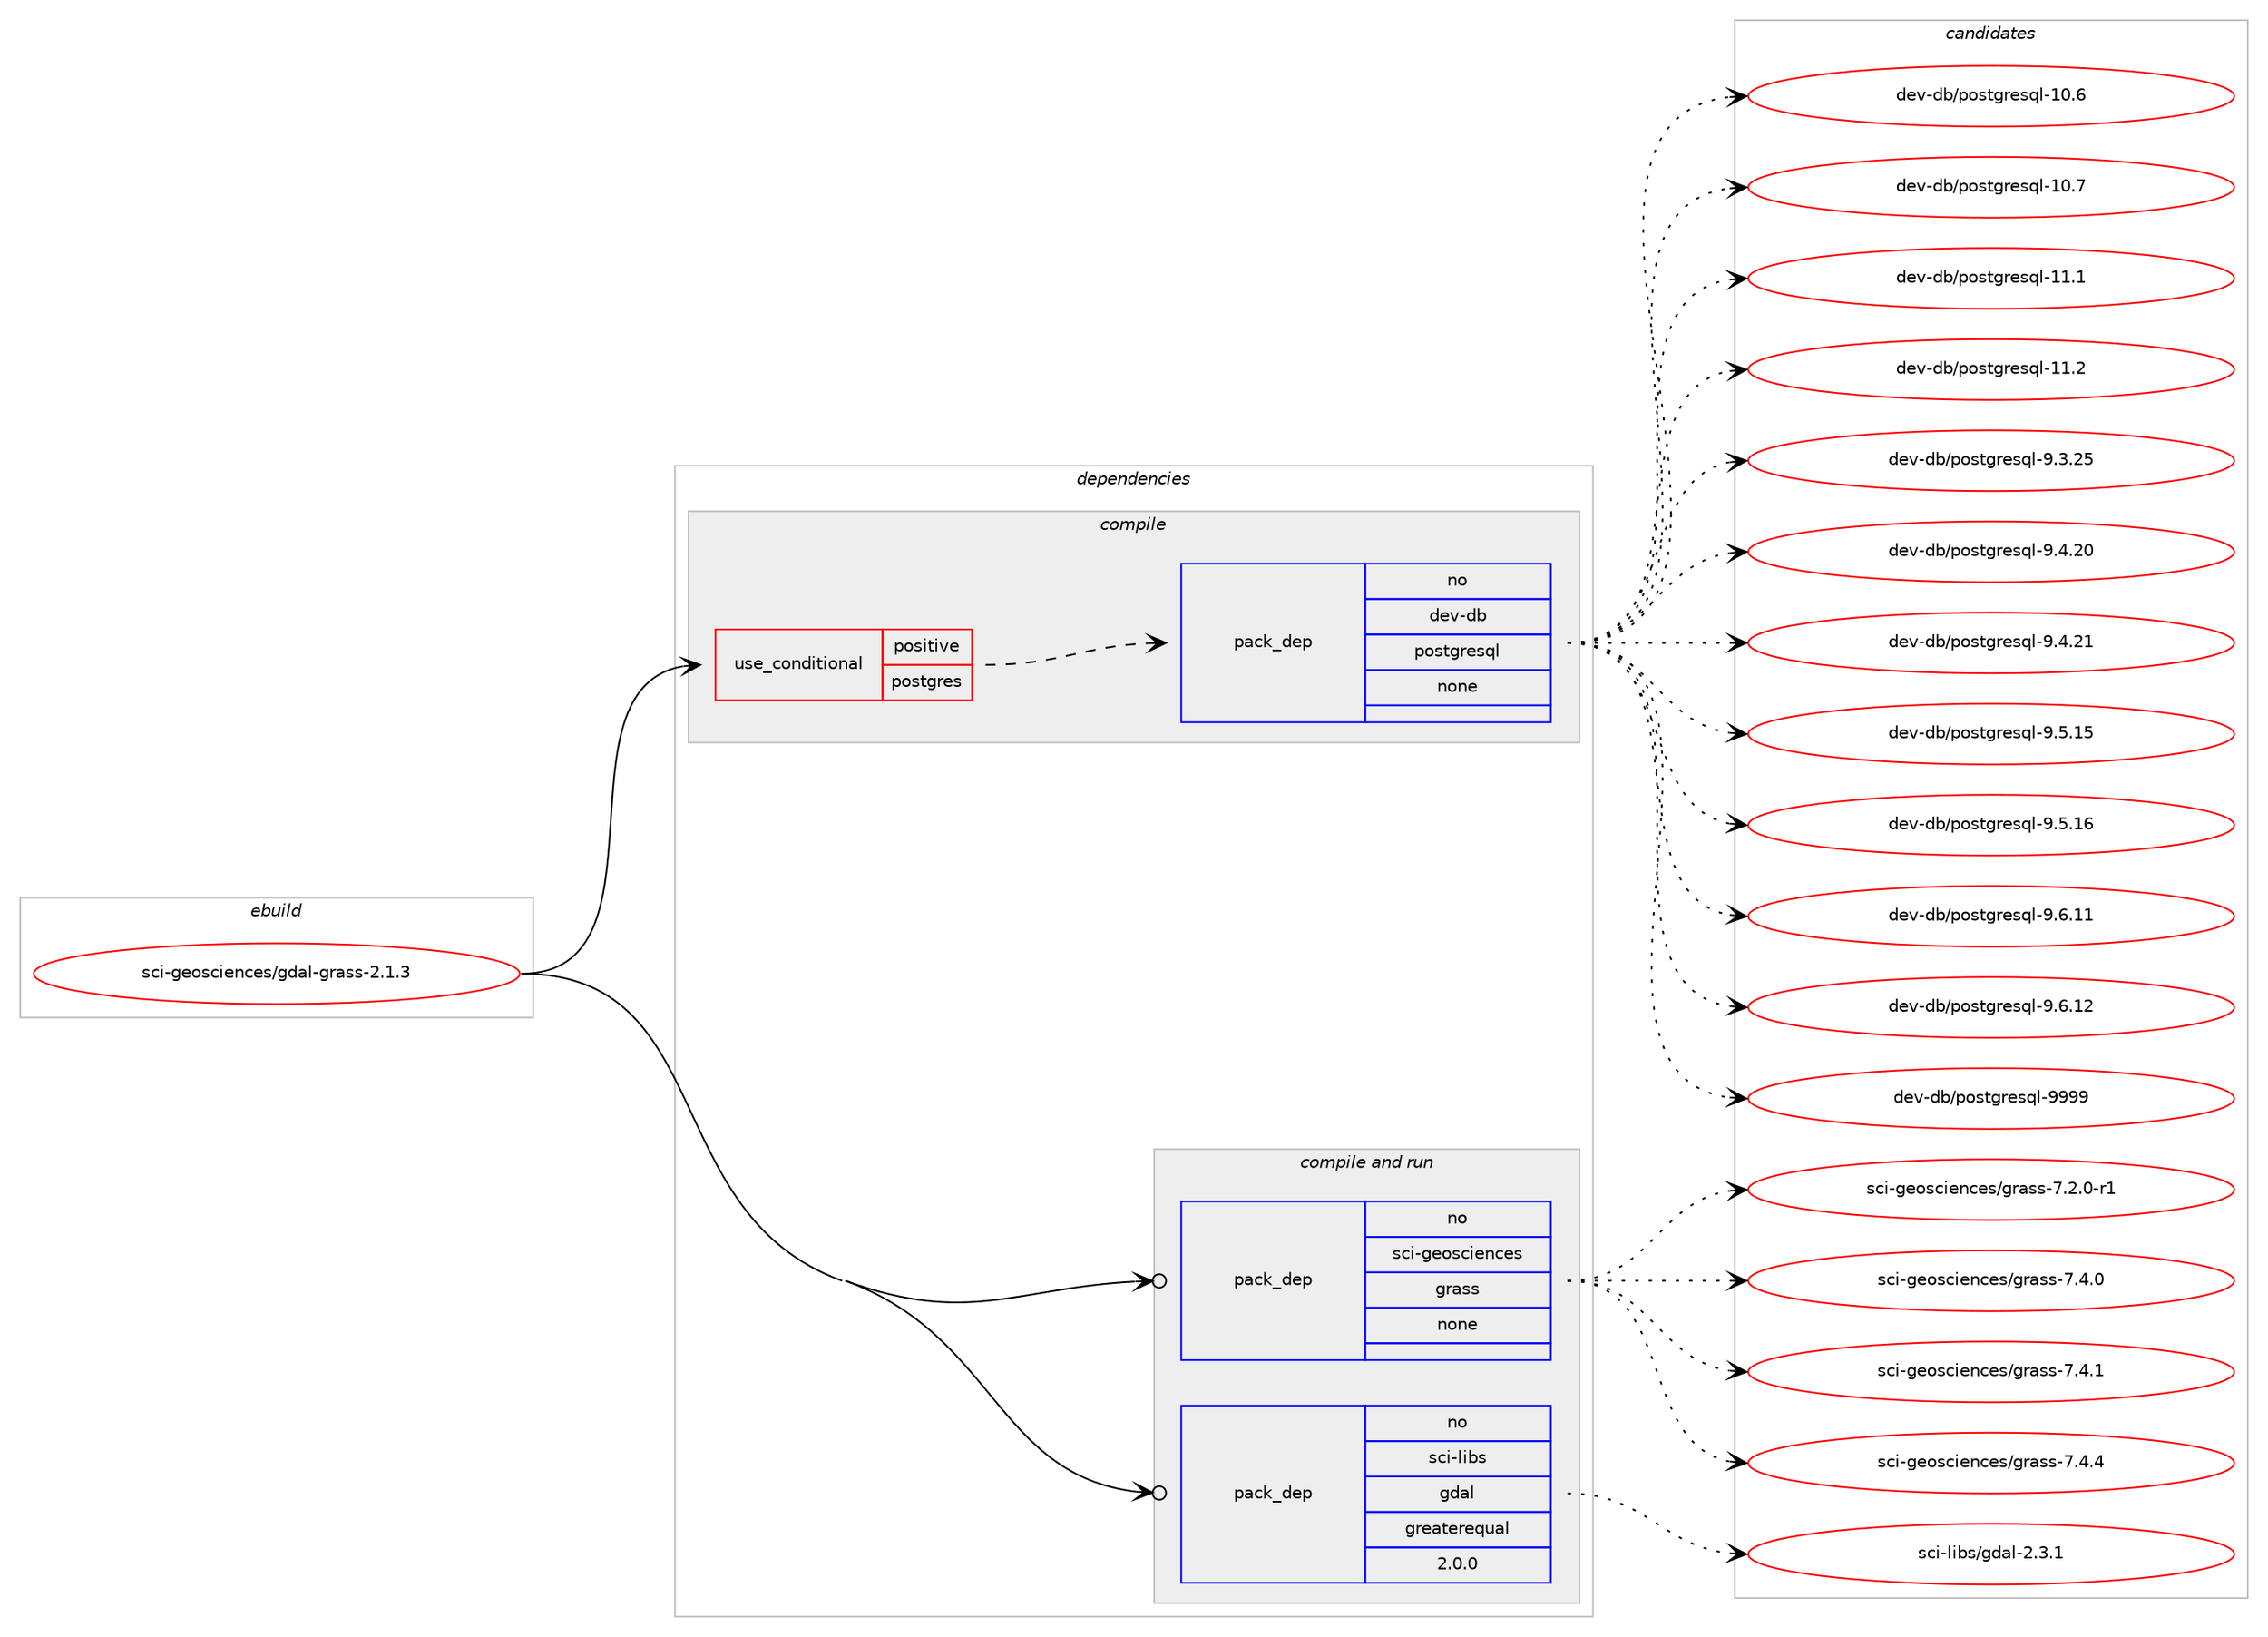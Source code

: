 digraph prolog {

# *************
# Graph options
# *************

newrank=true;
concentrate=true;
compound=true;
graph [rankdir=LR,fontname=Helvetica,fontsize=10,ranksep=1.5];#, ranksep=2.5, nodesep=0.2];
edge  [arrowhead=vee];
node  [fontname=Helvetica,fontsize=10];

# **********
# The ebuild
# **********

subgraph cluster_leftcol {
color=gray;
rank=same;
label=<<i>ebuild</i>>;
id [label="sci-geosciences/gdal-grass-2.1.3", color=red, width=4, href="../sci-geosciences/gdal-grass-2.1.3.svg"];
}

# ****************
# The dependencies
# ****************

subgraph cluster_midcol {
color=gray;
label=<<i>dependencies</i>>;
subgraph cluster_compile {
fillcolor="#eeeeee";
style=filled;
label=<<i>compile</i>>;
subgraph cond452706 {
dependency1690336 [label=<<TABLE BORDER="0" CELLBORDER="1" CELLSPACING="0" CELLPADDING="4"><TR><TD ROWSPAN="3" CELLPADDING="10">use_conditional</TD></TR><TR><TD>positive</TD></TR><TR><TD>postgres</TD></TR></TABLE>>, shape=none, color=red];
subgraph pack1209939 {
dependency1690337 [label=<<TABLE BORDER="0" CELLBORDER="1" CELLSPACING="0" CELLPADDING="4" WIDTH="220"><TR><TD ROWSPAN="6" CELLPADDING="30">pack_dep</TD></TR><TR><TD WIDTH="110">no</TD></TR><TR><TD>dev-db</TD></TR><TR><TD>postgresql</TD></TR><TR><TD>none</TD></TR><TR><TD></TD></TR></TABLE>>, shape=none, color=blue];
}
dependency1690336:e -> dependency1690337:w [weight=20,style="dashed",arrowhead="vee"];
}
id:e -> dependency1690336:w [weight=20,style="solid",arrowhead="vee"];
}
subgraph cluster_compileandrun {
fillcolor="#eeeeee";
style=filled;
label=<<i>compile and run</i>>;
subgraph pack1209940 {
dependency1690338 [label=<<TABLE BORDER="0" CELLBORDER="1" CELLSPACING="0" CELLPADDING="4" WIDTH="220"><TR><TD ROWSPAN="6" CELLPADDING="30">pack_dep</TD></TR><TR><TD WIDTH="110">no</TD></TR><TR><TD>sci-geosciences</TD></TR><TR><TD>grass</TD></TR><TR><TD>none</TD></TR><TR><TD></TD></TR></TABLE>>, shape=none, color=blue];
}
id:e -> dependency1690338:w [weight=20,style="solid",arrowhead="odotvee"];
subgraph pack1209941 {
dependency1690339 [label=<<TABLE BORDER="0" CELLBORDER="1" CELLSPACING="0" CELLPADDING="4" WIDTH="220"><TR><TD ROWSPAN="6" CELLPADDING="30">pack_dep</TD></TR><TR><TD WIDTH="110">no</TD></TR><TR><TD>sci-libs</TD></TR><TR><TD>gdal</TD></TR><TR><TD>greaterequal</TD></TR><TR><TD>2.0.0</TD></TR></TABLE>>, shape=none, color=blue];
}
id:e -> dependency1690339:w [weight=20,style="solid",arrowhead="odotvee"];
}
subgraph cluster_run {
fillcolor="#eeeeee";
style=filled;
label=<<i>run</i>>;
}
}

# **************
# The candidates
# **************

subgraph cluster_choices {
rank=same;
color=gray;
label=<<i>candidates</i>>;

subgraph choice1209939 {
color=black;
nodesep=1;
choice1001011184510098471121111151161031141011151131084549484654 [label="dev-db/postgresql-10.6", color=red, width=4,href="../dev-db/postgresql-10.6.svg"];
choice1001011184510098471121111151161031141011151131084549484655 [label="dev-db/postgresql-10.7", color=red, width=4,href="../dev-db/postgresql-10.7.svg"];
choice1001011184510098471121111151161031141011151131084549494649 [label="dev-db/postgresql-11.1", color=red, width=4,href="../dev-db/postgresql-11.1.svg"];
choice1001011184510098471121111151161031141011151131084549494650 [label="dev-db/postgresql-11.2", color=red, width=4,href="../dev-db/postgresql-11.2.svg"];
choice10010111845100984711211111511610311410111511310845574651465053 [label="dev-db/postgresql-9.3.25", color=red, width=4,href="../dev-db/postgresql-9.3.25.svg"];
choice10010111845100984711211111511610311410111511310845574652465048 [label="dev-db/postgresql-9.4.20", color=red, width=4,href="../dev-db/postgresql-9.4.20.svg"];
choice10010111845100984711211111511610311410111511310845574652465049 [label="dev-db/postgresql-9.4.21", color=red, width=4,href="../dev-db/postgresql-9.4.21.svg"];
choice10010111845100984711211111511610311410111511310845574653464953 [label="dev-db/postgresql-9.5.15", color=red, width=4,href="../dev-db/postgresql-9.5.15.svg"];
choice10010111845100984711211111511610311410111511310845574653464954 [label="dev-db/postgresql-9.5.16", color=red, width=4,href="../dev-db/postgresql-9.5.16.svg"];
choice10010111845100984711211111511610311410111511310845574654464949 [label="dev-db/postgresql-9.6.11", color=red, width=4,href="../dev-db/postgresql-9.6.11.svg"];
choice10010111845100984711211111511610311410111511310845574654464950 [label="dev-db/postgresql-9.6.12", color=red, width=4,href="../dev-db/postgresql-9.6.12.svg"];
choice1001011184510098471121111151161031141011151131084557575757 [label="dev-db/postgresql-9999", color=red, width=4,href="../dev-db/postgresql-9999.svg"];
dependency1690337:e -> choice1001011184510098471121111151161031141011151131084549484654:w [style=dotted,weight="100"];
dependency1690337:e -> choice1001011184510098471121111151161031141011151131084549484655:w [style=dotted,weight="100"];
dependency1690337:e -> choice1001011184510098471121111151161031141011151131084549494649:w [style=dotted,weight="100"];
dependency1690337:e -> choice1001011184510098471121111151161031141011151131084549494650:w [style=dotted,weight="100"];
dependency1690337:e -> choice10010111845100984711211111511610311410111511310845574651465053:w [style=dotted,weight="100"];
dependency1690337:e -> choice10010111845100984711211111511610311410111511310845574652465048:w [style=dotted,weight="100"];
dependency1690337:e -> choice10010111845100984711211111511610311410111511310845574652465049:w [style=dotted,weight="100"];
dependency1690337:e -> choice10010111845100984711211111511610311410111511310845574653464953:w [style=dotted,weight="100"];
dependency1690337:e -> choice10010111845100984711211111511610311410111511310845574653464954:w [style=dotted,weight="100"];
dependency1690337:e -> choice10010111845100984711211111511610311410111511310845574654464949:w [style=dotted,weight="100"];
dependency1690337:e -> choice10010111845100984711211111511610311410111511310845574654464950:w [style=dotted,weight="100"];
dependency1690337:e -> choice1001011184510098471121111151161031141011151131084557575757:w [style=dotted,weight="100"];
}
subgraph choice1209940 {
color=black;
nodesep=1;
choice1159910545103101111115991051011109910111547103114971151154555465046484511449 [label="sci-geosciences/grass-7.2.0-r1", color=red, width=4,href="../sci-geosciences/grass-7.2.0-r1.svg"];
choice115991054510310111111599105101110991011154710311497115115455546524648 [label="sci-geosciences/grass-7.4.0", color=red, width=4,href="../sci-geosciences/grass-7.4.0.svg"];
choice115991054510310111111599105101110991011154710311497115115455546524649 [label="sci-geosciences/grass-7.4.1", color=red, width=4,href="../sci-geosciences/grass-7.4.1.svg"];
choice115991054510310111111599105101110991011154710311497115115455546524652 [label="sci-geosciences/grass-7.4.4", color=red, width=4,href="../sci-geosciences/grass-7.4.4.svg"];
dependency1690338:e -> choice1159910545103101111115991051011109910111547103114971151154555465046484511449:w [style=dotted,weight="100"];
dependency1690338:e -> choice115991054510310111111599105101110991011154710311497115115455546524648:w [style=dotted,weight="100"];
dependency1690338:e -> choice115991054510310111111599105101110991011154710311497115115455546524649:w [style=dotted,weight="100"];
dependency1690338:e -> choice115991054510310111111599105101110991011154710311497115115455546524652:w [style=dotted,weight="100"];
}
subgraph choice1209941 {
color=black;
nodesep=1;
choice1159910545108105981154710310097108455046514649 [label="sci-libs/gdal-2.3.1", color=red, width=4,href="../sci-libs/gdal-2.3.1.svg"];
dependency1690339:e -> choice1159910545108105981154710310097108455046514649:w [style=dotted,weight="100"];
}
}

}
